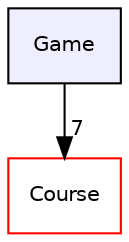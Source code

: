 digraph "Game" {
  compound=true
  node [ fontsize="10", fontname="Helvetica"];
  edge [ labelfontsize="10", labelfontname="Helvetica"];
  dir_c33286056d2acf479cd8641ef845fec1 [shape=box, label="Game", style="filled", fillcolor="#eeeeff", pencolor="black", URL="dir_c33286056d2acf479cd8641ef845fec1.html"];
  dir_e6896a8a5f37dc8990fe861f004b1f70 [shape=box label="Course" fillcolor="white" style="filled" color="red" URL="dir_e6896a8a5f37dc8990fe861f004b1f70.html"];
  dir_c33286056d2acf479cd8641ef845fec1->dir_e6896a8a5f37dc8990fe861f004b1f70 [headlabel="7", labeldistance=1.5 headhref="dir_000007_000000.html"];
}
